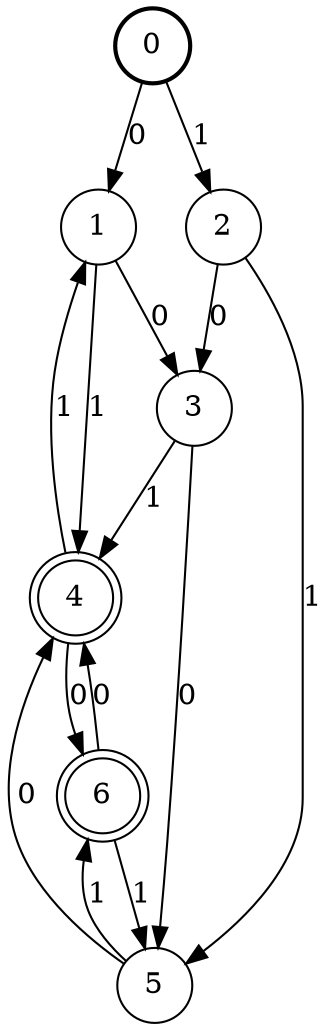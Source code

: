 digraph Automat {
    node [shape = circle];
    0 [style = "bold"];
    0 -> 1 [label = "0"];
    0 -> 2 [label = "1"];
    1 -> 3 [label = "0"];
    1 -> 4 [label = "1"];
    2 -> 3 [label = "0"];
    2 -> 5 [label = "1"];
    3 -> 5 [label = "0"];
    3 -> 4 [label = "1"];
    4 [peripheries=2]
    4 -> 6 [label = "0"];
    4 -> 1 [label = "1"];
    5 -> 4 [label = "0"];
    5 -> 6 [label = "1"];
    6 [peripheries=2]
    6 -> 4 [label = "0"];
    6 -> 5 [label = "1"];
}
